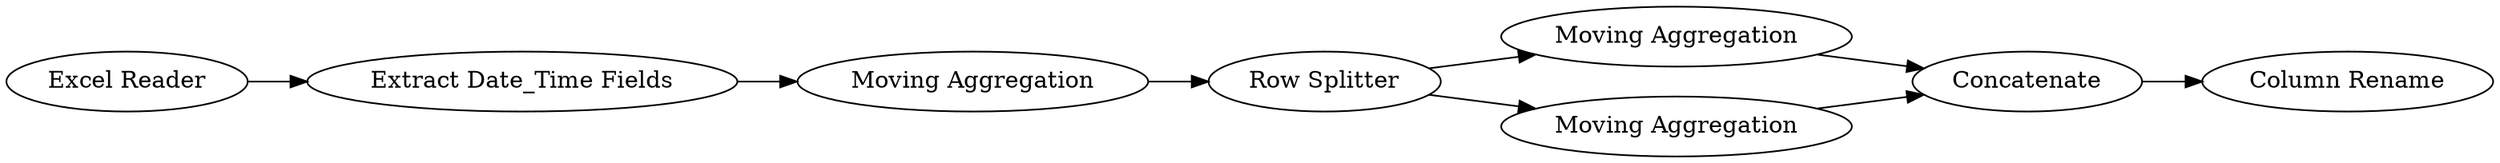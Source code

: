 digraph {
	1 -> 21
	30 -> 31
	29 -> 30
	21 -> 20
	22 -> 27
	20 -> 22
	27 -> 30
	22 -> 29
	27 [label="Moving Aggregation"]
	20 [label="Moving Aggregation"]
	1 [label="Excel Reader"]
	22 [label="Row Splitter"]
	29 [label="Moving Aggregation"]
	31 [label="Column Rename"]
	21 [label="Extract Date_Time Fields"]
	30 [label=Concatenate]
	rankdir=LR
}
